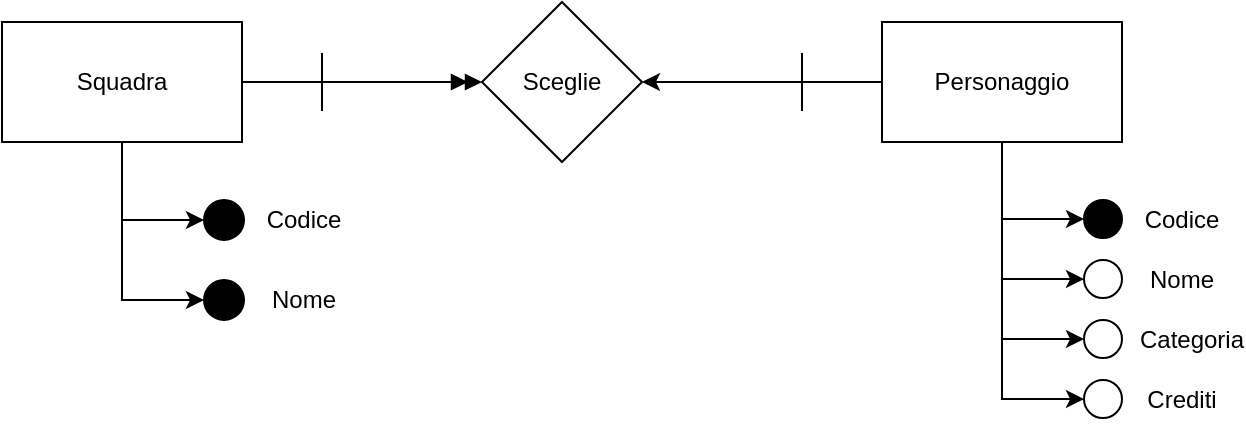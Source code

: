 <mxfile version="24.1.0" type="device">
  <diagram name="Pagina-1" id="wKSfDcrVW7OVmNYFnC0n">
    <mxGraphModel dx="880" dy="532" grid="1" gridSize="10" guides="1" tooltips="1" connect="1" arrows="1" fold="1" page="1" pageScale="1" pageWidth="827" pageHeight="1169" math="0" shadow="0">
      <root>
        <mxCell id="0" />
        <mxCell id="1" parent="0" />
        <mxCell id="SGqqC_UlUSvSamoaFsI_-4" style="edgeStyle=orthogonalEdgeStyle;rounded=0;orthogonalLoop=1;jettySize=auto;html=1;entryX=0;entryY=0.5;entryDx=0;entryDy=0;endArrow=doubleBlock;endFill=1;" parent="1" source="SGqqC_UlUSvSamoaFsI_-1" target="SGqqC_UlUSvSamoaFsI_-3" edge="1">
          <mxGeometry relative="1" as="geometry" />
        </mxCell>
        <mxCell id="SGqqC_UlUSvSamoaFsI_-48" style="edgeStyle=orthogonalEdgeStyle;rounded=0;orthogonalLoop=1;jettySize=auto;html=1;entryX=0;entryY=0.5;entryDx=0;entryDy=0;" parent="1" source="SGqqC_UlUSvSamoaFsI_-1" target="SGqqC_UlUSvSamoaFsI_-44" edge="1">
          <mxGeometry relative="1" as="geometry" />
        </mxCell>
        <mxCell id="SGqqC_UlUSvSamoaFsI_-49" style="edgeStyle=orthogonalEdgeStyle;rounded=0;orthogonalLoop=1;jettySize=auto;html=1;entryX=0;entryY=0.5;entryDx=0;entryDy=0;" parent="1" source="SGqqC_UlUSvSamoaFsI_-1" target="SGqqC_UlUSvSamoaFsI_-46" edge="1">
          <mxGeometry relative="1" as="geometry" />
        </mxCell>
        <mxCell id="SGqqC_UlUSvSamoaFsI_-1" value="Squadra" style="rounded=0;whiteSpace=wrap;html=1;" parent="1" vertex="1">
          <mxGeometry x="120" y="170" width="120" height="60" as="geometry" />
        </mxCell>
        <mxCell id="SGqqC_UlUSvSamoaFsI_-5" style="edgeStyle=orthogonalEdgeStyle;rounded=0;orthogonalLoop=1;jettySize=auto;html=1;entryX=1;entryY=0.5;entryDx=0;entryDy=0;" parent="1" source="SGqqC_UlUSvSamoaFsI_-2" target="SGqqC_UlUSvSamoaFsI_-3" edge="1">
          <mxGeometry relative="1" as="geometry" />
        </mxCell>
        <mxCell id="SGqqC_UlUSvSamoaFsI_-31" style="edgeStyle=orthogonalEdgeStyle;rounded=0;orthogonalLoop=1;jettySize=auto;html=1;entryX=0;entryY=0.5;entryDx=0;entryDy=0;" parent="1" source="SGqqC_UlUSvSamoaFsI_-2" target="SGqqC_UlUSvSamoaFsI_-19" edge="1">
          <mxGeometry relative="1" as="geometry" />
        </mxCell>
        <mxCell id="SGqqC_UlUSvSamoaFsI_-32" style="edgeStyle=orthogonalEdgeStyle;rounded=0;orthogonalLoop=1;jettySize=auto;html=1;entryX=0;entryY=0.5;entryDx=0;entryDy=0;" parent="1" source="SGqqC_UlUSvSamoaFsI_-2" target="SGqqC_UlUSvSamoaFsI_-23" edge="1">
          <mxGeometry relative="1" as="geometry" />
        </mxCell>
        <mxCell id="SGqqC_UlUSvSamoaFsI_-33" style="edgeStyle=orthogonalEdgeStyle;rounded=0;orthogonalLoop=1;jettySize=auto;html=1;entryX=0;entryY=0.5;entryDx=0;entryDy=0;" parent="1" source="SGqqC_UlUSvSamoaFsI_-2" target="SGqqC_UlUSvSamoaFsI_-25" edge="1">
          <mxGeometry relative="1" as="geometry" />
        </mxCell>
        <mxCell id="SGqqC_UlUSvSamoaFsI_-34" style="edgeStyle=orthogonalEdgeStyle;rounded=0;orthogonalLoop=1;jettySize=auto;html=1;entryX=0;entryY=0.5;entryDx=0;entryDy=0;" parent="1" source="SGqqC_UlUSvSamoaFsI_-2" target="SGqqC_UlUSvSamoaFsI_-27" edge="1">
          <mxGeometry relative="1" as="geometry" />
        </mxCell>
        <mxCell id="SGqqC_UlUSvSamoaFsI_-2" value="Personaggio" style="rounded=0;whiteSpace=wrap;html=1;" parent="1" vertex="1">
          <mxGeometry x="560" y="170" width="120" height="60" as="geometry" />
        </mxCell>
        <mxCell id="SGqqC_UlUSvSamoaFsI_-3" value="Sceglie" style="rhombus;whiteSpace=wrap;html=1;" parent="1" vertex="1">
          <mxGeometry x="360" y="160" width="80" height="80" as="geometry" />
        </mxCell>
        <mxCell id="SGqqC_UlUSvSamoaFsI_-6" value="" style="endArrow=none;html=1;rounded=0;" parent="1" edge="1">
          <mxGeometry width="50" height="50" relative="1" as="geometry">
            <mxPoint x="280" y="214.5" as="sourcePoint" />
            <mxPoint x="280" y="185.5" as="targetPoint" />
          </mxGeometry>
        </mxCell>
        <mxCell id="SGqqC_UlUSvSamoaFsI_-19" value="" style="ellipse;whiteSpace=wrap;html=1;aspect=fixed;fillColor=#000000;" parent="1" vertex="1">
          <mxGeometry x="661" y="259" width="19" height="19" as="geometry" />
        </mxCell>
        <mxCell id="SGqqC_UlUSvSamoaFsI_-20" value="Codice" style="text;html=1;align=center;verticalAlign=middle;whiteSpace=wrap;rounded=0;" parent="1" vertex="1">
          <mxGeometry x="690" y="254" width="40" height="30" as="geometry" />
        </mxCell>
        <mxCell id="SGqqC_UlUSvSamoaFsI_-23" value="" style="ellipse;whiteSpace=wrap;html=1;aspect=fixed;" parent="1" vertex="1">
          <mxGeometry x="661" y="289" width="19" height="19" as="geometry" />
        </mxCell>
        <mxCell id="SGqqC_UlUSvSamoaFsI_-24" value="Nome" style="text;html=1;align=center;verticalAlign=middle;whiteSpace=wrap;rounded=0;" parent="1" vertex="1">
          <mxGeometry x="690" y="283.5" width="40" height="30" as="geometry" />
        </mxCell>
        <mxCell id="SGqqC_UlUSvSamoaFsI_-25" value="" style="ellipse;whiteSpace=wrap;html=1;aspect=fixed;" parent="1" vertex="1">
          <mxGeometry x="661" y="319" width="19" height="19" as="geometry" />
        </mxCell>
        <mxCell id="SGqqC_UlUSvSamoaFsI_-26" value="Categoria" style="text;html=1;align=center;verticalAlign=middle;whiteSpace=wrap;rounded=0;" parent="1" vertex="1">
          <mxGeometry x="690" y="313.5" width="50" height="30" as="geometry" />
        </mxCell>
        <mxCell id="SGqqC_UlUSvSamoaFsI_-27" value="" style="ellipse;whiteSpace=wrap;html=1;aspect=fixed;" parent="1" vertex="1">
          <mxGeometry x="661" y="349" width="19" height="19" as="geometry" />
        </mxCell>
        <mxCell id="SGqqC_UlUSvSamoaFsI_-28" value="Crediti" style="text;html=1;align=center;verticalAlign=middle;whiteSpace=wrap;rounded=0;" parent="1" vertex="1">
          <mxGeometry x="690" y="343.5" width="40" height="30" as="geometry" />
        </mxCell>
        <mxCell id="SGqqC_UlUSvSamoaFsI_-44" value="" style="ellipse;whiteSpace=wrap;html=1;aspect=fixed;fillColor=#000000;" parent="1" vertex="1">
          <mxGeometry x="221" y="259" width="20" height="20" as="geometry" />
        </mxCell>
        <mxCell id="SGqqC_UlUSvSamoaFsI_-45" value="Codice" style="text;html=1;align=center;verticalAlign=middle;whiteSpace=wrap;rounded=0;" parent="1" vertex="1">
          <mxGeometry x="251" y="254" width="40" height="30" as="geometry" />
        </mxCell>
        <mxCell id="SGqqC_UlUSvSamoaFsI_-46" value="" style="ellipse;whiteSpace=wrap;html=1;aspect=fixed;fillColor=#000000;" parent="1" vertex="1">
          <mxGeometry x="221" y="299" width="20" height="20" as="geometry" />
        </mxCell>
        <mxCell id="SGqqC_UlUSvSamoaFsI_-47" value="Nome" style="text;html=1;align=center;verticalAlign=middle;whiteSpace=wrap;rounded=0;" parent="1" vertex="1">
          <mxGeometry x="251" y="294" width="40" height="30" as="geometry" />
        </mxCell>
        <mxCell id="x1iZMGZRo4edDlryZQ7p-5" value="" style="endArrow=none;html=1;rounded=0;" edge="1" parent="1">
          <mxGeometry width="50" height="50" relative="1" as="geometry">
            <mxPoint x="520" y="214.5" as="sourcePoint" />
            <mxPoint x="520" y="185.5" as="targetPoint" />
          </mxGeometry>
        </mxCell>
      </root>
    </mxGraphModel>
  </diagram>
</mxfile>
